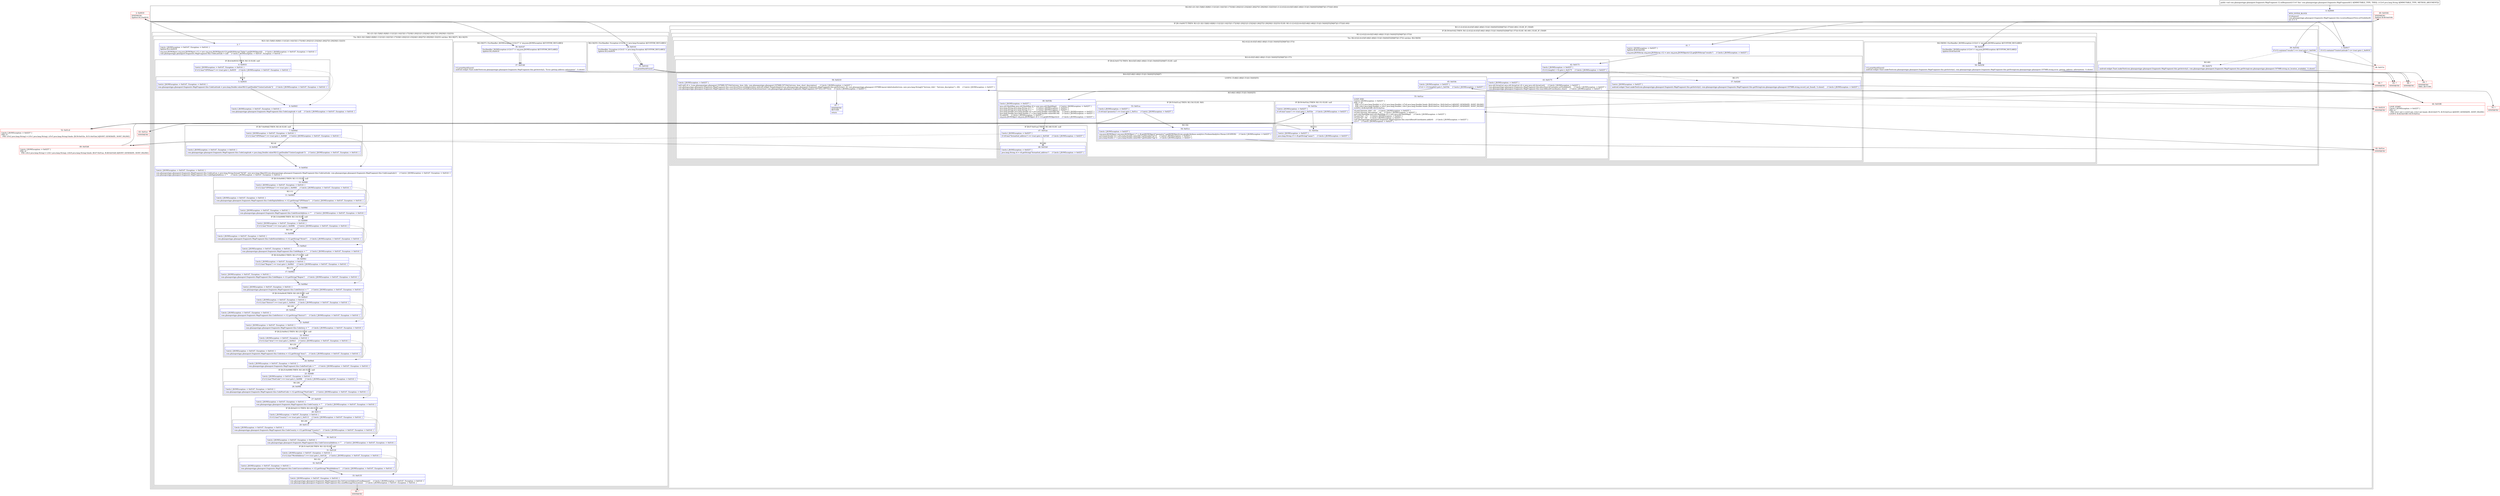 digraph "CFG forcom.ghanapostgps.ghanapost.fragments.MapFragment.12.onResponse(Ljava\/lang\/String;)V" {
subgraph cluster_Region_2002229943 {
label = "R(2:0|(1:(21:3|(1:5)|6|(1:8)|9|(1:11)|12|(1:14)|15|(1:17)|18|(1:20)|21|(1:23)|24|(1:26)|27|(1:29)|30|(1:32)|33))(1:(1:(2:41|(2:(4:43|(5:46|(1:48)|(1:51)|(1:54)(0)|55)|56|67)|(1:57))))(1:60)))";
node [shape=record,color=blue];
Node_0 [shape=record,label="{0\:\ 0x0000|MTH_ENTER_BLOCK\l|r0.dismiss()\lcom.ghanapostgps.ghanapost.fragments.MapFragment.this.LocationRequestView.setVisibility(8)\lint r2 = 0\l}"];
subgraph cluster_IfRegion_133099936 {
label = "IF [B:1:0x0017] THEN: R(1:(21:3|(1:5)|6|(1:8)|9|(1:11)|12|(1:14)|15|(1:17)|18|(1:20)|21|(1:23)|24|(1:26)|27|(1:29)|30|(1:32)|33)) ELSE: R(1:(1:(2:41|(2:(4:43|(5:46|(1:48)|(1:51)|(1:54)(0)|55)|56|67)|(1:57))))(1:60))";
node [shape=record,color=blue];
Node_1 [shape=record,label="{1\:\ 0x0017|if (r12.contains(\"CenterLatitude\") == true) goto L_0x0019\l}"];
subgraph cluster_Region_1037160289 {
label = "R(1:(21:3|(1:5)|6|(1:8)|9|(1:11)|12|(1:14)|15|(1:17)|18|(1:20)|21|(1:23)|24|(1:26)|27|(1:29)|30|(1:32)|33))";
node [shape=record,color=blue];
subgraph cluster_TryCatchRegion_2008431713 {
label = "Try: R(21:3|(1:5)|6|(1:8)|9|(1:11)|12|(1:14)|15|(1:17)|18|(1:20)|21|(1:23)|24|(1:26)|27|(1:29)|30|(1:32)|33) catches: R(2:36|37), R(2:34|35)";
node [shape=record,color=blue];
subgraph cluster_Region_558462511 {
label = "R(21:3|(1:5)|6|(1:8)|9|(1:11)|12|(1:14)|15|(1:17)|18|(1:20)|21|(1:23)|24|(1:26)|27|(1:29)|30|(1:32)|33)";
node [shape=record,color=blue];
Node_3 [shape=record,label="{3\:\ ?|Catch:\{ JSONException \-\> 0x0147, Exception \-\> 0x0141 \}\lSplitter:B:2:0x0019\l|org.json.JSONObject org.json.JSONObject r12 = new org.json.JSONObject(r12).getJSONArray(\"Table\").getJSONObject(0)     \/\/ Catch:\{ JSONException \-\> 0x0147, Exception \-\> 0x0141 \}\lcom.ghanapostgps.ghanapost.fragments.MapFragment.this.CodeLatitude = null     \/\/ Catch:\{ JSONException \-\> 0x0147, Exception \-\> 0x0141 \}\l}"];
subgraph cluster_IfRegion_1808655621 {
label = "IF [B:4:0x0033] THEN: R(1:5) ELSE: null";
node [shape=record,color=blue];
Node_4 [shape=record,label="{4\:\ 0x0033|Catch:\{ JSONException \-\> 0x0147, Exception \-\> 0x0141 \}\l|if (r12.has(\"GPSName\") == true) goto L_0x0035     \/\/ Catch:\{ JSONException \-\> 0x0147, Exception \-\> 0x0141 \}\l}"];
subgraph cluster_Region_354712238 {
label = "R(1:5)";
node [shape=record,color=blue];
Node_5 [shape=record,label="{5\:\ 0x0035|Catch:\{ JSONException \-\> 0x0147, Exception \-\> 0x0141 \}\l|com.ghanapostgps.ghanapost.fragments.MapFragment.this.CodeLatitude = java.lang.Double.valueOf(r12.getDouble(\"CenterLatitude\"))     \/\/ Catch:\{ JSONException \-\> 0x0147, Exception \-\> 0x0141 \}\l}"];
}
}
Node_6 [shape=record,label="{6\:\ 0x0043|Catch:\{ JSONException \-\> 0x0147, Exception \-\> 0x0141 \}\l|com.ghanapostgps.ghanapost.fragments.MapFragment.this.CodeLongitude = null     \/\/ Catch:\{ JSONException \-\> 0x0147, Exception \-\> 0x0141 \}\l}"];
subgraph cluster_IfRegion_1985650271 {
label = "IF [B:7:0x004d] THEN: R(1:8) ELSE: null";
node [shape=record,color=blue];
Node_7 [shape=record,label="{7\:\ 0x004d|Catch:\{ JSONException \-\> 0x0147, Exception \-\> 0x0141 \}\l|if (r12.has(\"GPSName\") == true) goto L_0x004f     \/\/ Catch:\{ JSONException \-\> 0x0147, Exception \-\> 0x0141 \}\l}"];
subgraph cluster_Region_482895541 {
label = "R(1:8)";
node [shape=record,color=blue];
Node_8 [shape=record,label="{8\:\ 0x004f|Catch:\{ JSONException \-\> 0x0147, Exception \-\> 0x0141 \}\l|com.ghanapostgps.ghanapost.fragments.MapFragment.this.CodeLongitude = java.lang.Double.valueOf(r12.getDouble(\"CenterLongitude\"))     \/\/ Catch:\{ JSONException \-\> 0x0147, Exception \-\> 0x0141 \}\l}"];
}
}
Node_9 [shape=record,label="{9\:\ 0x005d|Catch:\{ JSONException \-\> 0x0147, Exception \-\> 0x0141 \}\l|com.ghanapostgps.ghanapost.fragments.MapFragment.this.CodeLatLon = java.lang.String.format(\"%f,%f\", new java.lang.Object[]\{com.ghanapostgps.ghanapost.fragments.MapFragment.this.CodeLatitude, com.ghanapostgps.ghanapost.fragments.MapFragment.this.CodeLongitude\})     \/\/ Catch:\{ JSONException \-\> 0x0147, Exception \-\> 0x0141 \}\lcom.ghanapostgps.ghanapost.fragments.MapFragment.this.CodeDigitalAddress = \"\"     \/\/ Catch:\{ JSONException \-\> 0x0147, Exception \-\> 0x0141 \}\l}"];
subgraph cluster_IfRegion_413748708 {
label = "IF [B:10:0x0081] THEN: R(1:11) ELSE: null";
node [shape=record,color=blue];
Node_10 [shape=record,label="{10\:\ 0x0081|Catch:\{ JSONException \-\> 0x0147, Exception \-\> 0x0141 \}\l|if (r12.has(\"GPSName\") == true) goto L_0x0083     \/\/ Catch:\{ JSONException \-\> 0x0147, Exception \-\> 0x0141 \}\l}"];
subgraph cluster_Region_779003221 {
label = "R(1:11)";
node [shape=record,color=blue];
Node_11 [shape=record,label="{11\:\ 0x0083|Catch:\{ JSONException \-\> 0x0147, Exception \-\> 0x0141 \}\l|com.ghanapostgps.ghanapost.fragments.MapFragment.this.CodeDigitalAddress = r12.getString(\"GPSName\")     \/\/ Catch:\{ JSONException \-\> 0x0147, Exception \-\> 0x0141 \}\l}"];
}
}
Node_12 [shape=record,label="{12\:\ 0x008d|Catch:\{ JSONException \-\> 0x0147, Exception \-\> 0x0141 \}\l|com.ghanapostgps.ghanapost.fragments.MapFragment.this.CodeStreetAddress = \"\"     \/\/ Catch:\{ JSONException \-\> 0x0147, Exception \-\> 0x0141 \}\l}"];
subgraph cluster_IfRegion_207912609 {
label = "IF [B:13:0x0099] THEN: R(1:14) ELSE: null";
node [shape=record,color=blue];
Node_13 [shape=record,label="{13\:\ 0x0099|Catch:\{ JSONException \-\> 0x0147, Exception \-\> 0x0141 \}\l|if (r12.has(\"Street\") == true) goto L_0x009b     \/\/ Catch:\{ JSONException \-\> 0x0147, Exception \-\> 0x0141 \}\l}"];
subgraph cluster_Region_1405504598 {
label = "R(1:14)";
node [shape=record,color=blue];
Node_14 [shape=record,label="{14\:\ 0x009b|Catch:\{ JSONException \-\> 0x0147, Exception \-\> 0x0141 \}\l|com.ghanapostgps.ghanapost.fragments.MapFragment.this.CodeStreetAddress = r12.getString(\"Street\")     \/\/ Catch:\{ JSONException \-\> 0x0147, Exception \-\> 0x0141 \}\l}"];
}
}
Node_15 [shape=record,label="{15\:\ 0x00a5|Catch:\{ JSONException \-\> 0x0147, Exception \-\> 0x0141 \}\l|com.ghanapostgps.ghanapost.fragments.MapFragment.this.CodeRegion = \"\"     \/\/ Catch:\{ JSONException \-\> 0x0147, Exception \-\> 0x0141 \}\l}"];
subgraph cluster_IfRegion_30600615 {
label = "IF [B:16:0x00b1] THEN: R(1:17) ELSE: null";
node [shape=record,color=blue];
Node_16 [shape=record,label="{16\:\ 0x00b1|Catch:\{ JSONException \-\> 0x0147, Exception \-\> 0x0141 \}\l|if (r12.has(\"Region\") == true) goto L_0x00b3     \/\/ Catch:\{ JSONException \-\> 0x0147, Exception \-\> 0x0141 \}\l}"];
subgraph cluster_Region_1515041989 {
label = "R(1:17)";
node [shape=record,color=blue];
Node_17 [shape=record,label="{17\:\ 0x00b3|Catch:\{ JSONException \-\> 0x0147, Exception \-\> 0x0141 \}\l|com.ghanapostgps.ghanapost.fragments.MapFragment.this.CodeRegion = r12.getString(\"Region\")     \/\/ Catch:\{ JSONException \-\> 0x0147, Exception \-\> 0x0141 \}\l}"];
}
}
Node_18 [shape=record,label="{18\:\ 0x00bd|Catch:\{ JSONException \-\> 0x0147, Exception \-\> 0x0141 \}\l|com.ghanapostgps.ghanapost.fragments.MapFragment.this.CodeDistrict = \"\"     \/\/ Catch:\{ JSONException \-\> 0x0147, Exception \-\> 0x0141 \}\l}"];
subgraph cluster_IfRegion_1978882139 {
label = "IF [B:19:0x00c9] THEN: R(1:20) ELSE: null";
node [shape=record,color=blue];
Node_19 [shape=record,label="{19\:\ 0x00c9|Catch:\{ JSONException \-\> 0x0147, Exception \-\> 0x0141 \}\l|if (r12.has(\"District\") == true) goto L_0x00cb     \/\/ Catch:\{ JSONException \-\> 0x0147, Exception \-\> 0x0141 \}\l}"];
subgraph cluster_Region_339086927 {
label = "R(1:20)";
node [shape=record,color=blue];
Node_20 [shape=record,label="{20\:\ 0x00cb|Catch:\{ JSONException \-\> 0x0147, Exception \-\> 0x0141 \}\l|com.ghanapostgps.ghanapost.fragments.MapFragment.this.CodeDistrict = r12.getString(\"District\")     \/\/ Catch:\{ JSONException \-\> 0x0147, Exception \-\> 0x0141 \}\l}"];
}
}
Node_21 [shape=record,label="{21\:\ 0x00d5|Catch:\{ JSONException \-\> 0x0147, Exception \-\> 0x0141 \}\l|com.ghanapostgps.ghanapost.fragments.MapFragment.this.CodeArea = \"\"     \/\/ Catch:\{ JSONException \-\> 0x0147, Exception \-\> 0x0141 \}\l}"];
subgraph cluster_IfRegion_44000955 {
label = "IF [B:22:0x00e1] THEN: R(1:23) ELSE: null";
node [shape=record,color=blue];
Node_22 [shape=record,label="{22\:\ 0x00e1|Catch:\{ JSONException \-\> 0x0147, Exception \-\> 0x0141 \}\l|if (r12.has(\"Area\") == true) goto L_0x00e3     \/\/ Catch:\{ JSONException \-\> 0x0147, Exception \-\> 0x0141 \}\l}"];
subgraph cluster_Region_893587889 {
label = "R(1:23)";
node [shape=record,color=blue];
Node_23 [shape=record,label="{23\:\ 0x00e3|Catch:\{ JSONException \-\> 0x0147, Exception \-\> 0x0141 \}\l|com.ghanapostgps.ghanapost.fragments.MapFragment.this.CodeArea = r12.getString(\"Area\")     \/\/ Catch:\{ JSONException \-\> 0x0147, Exception \-\> 0x0141 \}\l}"];
}
}
Node_24 [shape=record,label="{24\:\ 0x00ed|Catch:\{ JSONException \-\> 0x0147, Exception \-\> 0x0141 \}\l|com.ghanapostgps.ghanapost.fragments.MapFragment.this.CodePostCode = \"\"     \/\/ Catch:\{ JSONException \-\> 0x0147, Exception \-\> 0x0141 \}\l}"];
subgraph cluster_IfRegion_1520281282 {
label = "IF [B:25:0x00f9] THEN: R(1:26) ELSE: null";
node [shape=record,color=blue];
Node_25 [shape=record,label="{25\:\ 0x00f9|Catch:\{ JSONException \-\> 0x0147, Exception \-\> 0x0141 \}\l|if (r12.has(\"PostCode\") == true) goto L_0x00fb     \/\/ Catch:\{ JSONException \-\> 0x0147, Exception \-\> 0x0141 \}\l}"];
subgraph cluster_Region_2122157992 {
label = "R(1:26)";
node [shape=record,color=blue];
Node_26 [shape=record,label="{26\:\ 0x00fb|Catch:\{ JSONException \-\> 0x0147, Exception \-\> 0x0141 \}\l|com.ghanapostgps.ghanapost.fragments.MapFragment.this.CodePostCode = r12.getString(\"PostCode\")     \/\/ Catch:\{ JSONException \-\> 0x0147, Exception \-\> 0x0141 \}\l}"];
}
}
Node_27 [shape=record,label="{27\:\ 0x0105|Catch:\{ JSONException \-\> 0x0147, Exception \-\> 0x0141 \}\l|com.ghanapostgps.ghanapost.fragments.MapFragment.this.CodeCountry = \"\"     \/\/ Catch:\{ JSONException \-\> 0x0147, Exception \-\> 0x0141 \}\l}"];
subgraph cluster_IfRegion_120493154 {
label = "IF [B:28:0x0111] THEN: R(1:29) ELSE: null";
node [shape=record,color=blue];
Node_28 [shape=record,label="{28\:\ 0x0111|Catch:\{ JSONException \-\> 0x0147, Exception \-\> 0x0141 \}\l|if (r12.has(\"Country\") == true) goto L_0x0113     \/\/ Catch:\{ JSONException \-\> 0x0147, Exception \-\> 0x0141 \}\l}"];
subgraph cluster_Region_718132143 {
label = "R(1:29)";
node [shape=record,color=blue];
Node_29 [shape=record,label="{29\:\ 0x0113|Catch:\{ JSONException \-\> 0x0147, Exception \-\> 0x0141 \}\l|com.ghanapostgps.ghanapost.fragments.MapFragment.this.CodeCountry = r12.getString(\"Country\")     \/\/ Catch:\{ JSONException \-\> 0x0147, Exception \-\> 0x0141 \}\l}"];
}
}
Node_30 [shape=record,label="{30\:\ 0x011d|Catch:\{ JSONException \-\> 0x0147, Exception \-\> 0x0141 \}\l|com.ghanapostgps.ghanapost.fragments.MapFragment.this.CodeUniversalAddress = \"\"     \/\/ Catch:\{ JSONException \-\> 0x0147, Exception \-\> 0x0141 \}\l}"];
subgraph cluster_IfRegion_491903874 {
label = "IF [B:31:0x0129] THEN: R(1:32) ELSE: null";
node [shape=record,color=blue];
Node_31 [shape=record,label="{31\:\ 0x0129|Catch:\{ JSONException \-\> 0x0147, Exception \-\> 0x0141 \}\l|if (r12.has(\"WorldAddress\") == true) goto L_0x012b     \/\/ Catch:\{ JSONException \-\> 0x0147, Exception \-\> 0x0141 \}\l}"];
subgraph cluster_Region_264439631 {
label = "R(1:32)";
node [shape=record,color=blue];
Node_32 [shape=record,label="{32\:\ 0x012b|Catch:\{ JSONException \-\> 0x0147, Exception \-\> 0x0141 \}\l|com.ghanapostgps.ghanapost.fragments.MapFragment.this.CodeUniversalAddress = r12.getString(\"WorldAddress\")     \/\/ Catch:\{ JSONException \-\> 0x0147, Exception \-\> 0x0141 \}\l}"];
}
}
Node_33 [shape=record,label="{33\:\ 0x0135|Catch:\{ JSONException \-\> 0x0147, Exception \-\> 0x0141 \}\l|com.ghanapostgps.ghanapost.fragments.MapFragment.this.SetCurrentAddressFromRequest()     \/\/ Catch:\{ JSONException \-\> 0x0147, Exception \-\> 0x0141 \}\lcom.ghanapostgps.ghanapost.fragments.MapFragment.this.sendMessageToLocation()     \/\/ Catch:\{ JSONException \-\> 0x0147, Exception \-\> 0x0141 \}\l}"];
}
subgraph cluster_Region_734392682 {
label = "R(2:36|37) | ExcHandler: JSONException (r12v17 'e' org.json.JSONException A[CUSTOM_DECLARE])\l";
node [shape=record,color=blue];
Node_36 [shape=record,label="{36\:\ 0x0147|ExcHandler: JSONException (r12v17 'e' org.json.JSONException A[CUSTOM_DECLARE])\lSplitter:B:2:0x0019\l}"];
Node_37 [shape=record,label="{37\:\ 0x0148|r12.printStackTrace()\landroid.widget.Toast.makeText(com.ghanapostgps.ghanapost.fragments.MapFragment.this.getActivity(), \"Error getting address information\", 1).show()\l}"];
}
subgraph cluster_Region_1540781635 {
label = "R(2:34|35) | ExcHandler: Exception (r12v21 'e' java.lang.Exception A[CUSTOM_DECLARE])\l";
node [shape=record,color=blue];
Node_34 [shape=record,label="{34\:\ 0x0141|ExcHandler: Exception (r12v21 'e' java.lang.Exception A[CUSTOM_DECLARE])\lSplitter:B:2:0x0019\l}"];
Node_35 [shape=record,label="{35\:\ 0x0142|r12.printStackTrace()\l}"];
}
}
}
subgraph cluster_Region_1750007967 {
label = "R(1:(1:(2:41|(2:(4:43|(5:46|(1:48)|(1:51)|(1:54)(0)|55)|56|67)|(1:57))))(1:60)) | ELSE_IF_CHAIN\l";
node [shape=record,color=blue];
subgraph cluster_IfRegion_786201795 {
label = "IF [B:39:0x0162] THEN: R(1:(2:41|(2:(4:43|(5:46|(1:48)|(1:51)|(1:54)(0)|55)|56|67)|(1:57)))) ELSE: R(1:60) | ELSE_IF_CHAIN\l";
node [shape=record,color=blue];
Node_39 [shape=record,label="{39\:\ 0x0162|if (r12.contains(\"results\") == true) goto L_0x0164\l}"];
subgraph cluster_Region_706123475 {
label = "R(1:(2:41|(2:(4:43|(5:46|(1:48)|(1:51)|(1:54)(0)|55)|56|67)|(1:57))))";
node [shape=record,color=blue];
subgraph cluster_TryCatchRegion_1109035452 {
label = "Try: R(2:41|(2:(4:43|(5:46|(1:48)|(1:51)|(1:54)(0)|55)|56|67)|(1:57))) catches: R(2:58|59)";
node [shape=record,color=blue];
subgraph cluster_Region_1478667390 {
label = "R(2:41|(2:(4:43|(5:46|(1:48)|(1:51)|(1:54)(0)|55)|56|67)|(1:57)))";
node [shape=record,color=blue];
Node_41 [shape=record,label="{41\:\ ?|Catch:\{ JSONException \-\> 0x0257 \}\lSplitter:B:40:0x0164\l|org.json.JSONArray org.json.JSONArray r12 = new org.json.JSONObject(r12).getJSONArray(\"results\")     \/\/ Catch:\{ JSONException \-\> 0x0257 \}\l}"];
subgraph cluster_Region_1388389016 {
label = "R(2:(4:43|(5:46|(1:48)|(1:51)|(1:54)(0)|55)|56|67)|(1:57))";
node [shape=record,color=blue];
subgraph cluster_IfRegion_334174191 {
label = "IF [B:42:0x0173] THEN: R(4:43|(5:46|(1:48)|(1:51)|(1:54)(0)|55)|56|67) ELSE: null";
node [shape=record,color=blue];
Node_42 [shape=record,label="{42\:\ 0x0173|Catch:\{ JSONException \-\> 0x0257 \}\l|if (r12.length() \> 0) goto L_0x0175     \/\/ Catch:\{ JSONException \-\> 0x0257 \}\l}"];
subgraph cluster_Region_1432497121 {
label = "R(4:43|(5:46|(1:48)|(1:51)|(1:54)(0)|55)|56|67)";
node [shape=record,color=blue];
Node_43 [shape=record,label="{43\:\ 0x0175|Catch:\{ JSONException \-\> 0x0257 \}\l|java.util.ArrayList java.util.ArrayList r6 = new java.util.ArrayList()     \/\/ Catch:\{ JSONException \-\> 0x0257 \}\lcom.ghanapostgps.ghanapost.fragments.MapFragment.this.placeSearchContainer.setVisibility(0)     \/\/ Catch:\{ JSONException \-\> 0x0257 \}\lcom.ghanapostgps.ghanapost.fragments.MapFragment.this.searchResultCoordinates.clear()     \/\/ Catch:\{ JSONException \-\> 0x0257 \}\l}"];
subgraph cluster_LoopRegion_2043146514 {
label = "LOOP:0: (5:46|(1:48)|(1:51)|(1:54)(0)|55)";
node [shape=record,color=blue];
Node_45 [shape=record,label="{45\:\ 0x018c|Catch:\{ JSONException \-\> 0x0257 \}\l|if (r2 \< r12.length()) goto L_0x018e     \/\/ Catch:\{ JSONException \-\> 0x0257 \}\l}"];
subgraph cluster_Region_583003460 {
label = "R(5:46|(1:48)|(1:51)|(1:54)(0)|55)";
node [shape=record,color=blue];
Node_46 [shape=record,label="{46\:\ 0x018e|Catch:\{ JSONException \-\> 0x0257 \}\l|java.util.HashMap java.util.HashMap r0 = new java.util.HashMap()     \/\/ Catch:\{ JSONException \-\> 0x0257 \}\ljava.lang.String java.lang.String r4 = \"\"     \/\/ Catch:\{ JSONException \-\> 0x0257 \}\ljava.lang.String java.lang.String r5 = \"\"     \/\/ Catch:\{ JSONException \-\> 0x0257 \}\ljava.lang.Double java.lang.Double r9 = java.lang.Double.valueOf(0.0d)     \/\/ Catch:\{ JSONException \-\> 0x0257 \}\ljava.lang.Double java.lang.Double r7 = java.lang.Double.valueOf(0.0d)     \/\/ Catch:\{ JSONException \-\> 0x0257 \}\lr6.add(r0)     \/\/ Catch:\{ JSONException \-\> 0x0257 \}\lorg.json.JSONObject org.json.JSONObject r8 = r12.getJSONObject(r2)     \/\/ Catch:\{ JSONException \-\> 0x0257 \}\l}"];
subgraph cluster_IfRegion_1241516506 {
label = "IF [B:47:0x01ae] THEN: R(1:48) ELSE: null";
node [shape=record,color=blue];
Node_47 [shape=record,label="{47\:\ 0x01ae|Catch:\{ JSONException \-\> 0x0257 \}\l|if (r8.has(\"formatted_address\") == true) goto L_0x01b0     \/\/ Catch:\{ JSONException \-\> 0x0257 \}\l}"];
subgraph cluster_Region_141179332 {
label = "R(1:48)";
node [shape=record,color=blue];
Node_48 [shape=record,label="{48\:\ 0x01b0|Catch:\{ JSONException \-\> 0x0257 \}\l|java.lang.String r4 = r8.getString(\"formatted_address\")     \/\/ Catch:\{ JSONException \-\> 0x0257 \}\l}"];
}
}
subgraph cluster_IfRegion_327003463 {
label = "IF [B:50:0x01bc] THEN: R(1:51) ELSE: null";
node [shape=record,color=blue];
Node_50 [shape=record,label="{50\:\ 0x01bc|Catch:\{ JSONException \-\> 0x0257 \}\l|if (r8.has(\"name\") == true) goto L_0x01be     \/\/ Catch:\{ JSONException \-\> 0x0257 \}\l}"];
subgraph cluster_Region_1172714987 {
label = "R(1:51)";
node [shape=record,color=blue];
Node_51 [shape=record,label="{51\:\ 0x01be|Catch:\{ JSONException \-\> 0x0257 \}\l|java.lang.String r5 = r8.getString(\"name\")     \/\/ Catch:\{ JSONException \-\> 0x0257 \}\l}"];
}
}
subgraph cluster_IfRegion_1732283310 {
label = "IF [B:53:0x01ca] THEN: R(1:54) ELSE: R(0)";
node [shape=record,color=blue];
Node_53 [shape=record,label="{53\:\ 0x01ca|Catch:\{ JSONException \-\> 0x0257 \}\l|if (r8.has(\"geometry\") == true) goto L_0x01cc     \/\/ Catch:\{ JSONException \-\> 0x0257 \}\l}"];
subgraph cluster_Region_242812631 {
label = "R(1:54)";
node [shape=record,color=blue];
Node_54 [shape=record,label="{54\:\ 0x01cc|Catch:\{ JSONException \-\> 0x0257 \}\l|org.json.JSONObject org.json.JSONObject r7 = r8.getJSONObject(\"geometry\").getJSONObject(com.google.firebase.analytics.FirebaseAnalytics.Param.LOCATION)     \/\/ Catch:\{ JSONException \-\> 0x0257 \}\ljava.lang.Double r9 = java.lang.Double.valueOf(r7.getDouble(\"lat\"))     \/\/ Catch:\{ JSONException \-\> 0x0257 \}\ljava.lang.Double r7 = java.lang.Double.valueOf(r7.getDouble(\"lng\"))     \/\/ Catch:\{ JSONException \-\> 0x0257 \}\l}"];
}
subgraph cluster_Region_523662951 {
label = "R(0)";
node [shape=record,color=blue];
}
}
Node_55 [shape=record,label="{55\:\ 0x01ec|LOOP_END\lCatch:\{ JSONException \-\> 0x0257 \}\lPHI: r7 r9 \l  PHI: (r7v3 java.lang.Double) = (r7v2 java.lang.Double), (r7v8 java.lang.Double) binds: [B:63:0x01ec, B:62:0x01ec] A[DONT_GENERATE, DONT_INLINE]\l  PHI: (r9v2 java.lang.Double) = (r9v1 java.lang.Double), (r9v3 java.lang.Double) binds: [B:63:0x01ec, B:62:0x01ec] A[DONT_GENERATE, DONT_INLINE]\lLOOP:0: B:44:0x0188\-\>B:55:0x01ec\l|r0.put(\"listview_title\", r5)     \/\/ Catch:\{ JSONException \-\> 0x0257 \}\lr0.put(\"listview_discription\", r4)     \/\/ Catch:\{ JSONException \-\> 0x0257 \}\ljava.util.HashMap java.util.HashMap r0 = new java.util.HashMap()     \/\/ Catch:\{ JSONException \-\> 0x0257 \}\lr0.put(\"lon\", r7)     \/\/ Catch:\{ JSONException \-\> 0x0257 \}\lr0.put(\"lat\", r9)     \/\/ Catch:\{ JSONException \-\> 0x0257 \}\lcom.ghanapostgps.ghanapost.fragments.MapFragment.this.searchResultCoordinates.add(r0)     \/\/ Catch:\{ JSONException \-\> 0x0257 \}\lr2++     \/\/ Catch:\{ JSONException \-\> 0x0257 \}\l}"];
}
}
Node_56 [shape=record,label="{56\:\ 0x0210|Catch:\{ JSONException \-\> 0x0257 \}\l|int[] int[] r9 = \{com.ghanapostgps.ghanapost.C0708R.C0710id.listview_item_title, com.ghanapostgps.ghanapost.C0708R.C0710id.listview_item_short_description\}     \/\/ Catch:\{ JSONException \-\> 0x0257 \}\lcom.ghanapostgps.ghanapost.fragments.MapFragment.this.searchListView.setAdapter(new android.widget.SimpleAdapter(com.ghanapostgps.ghanapost.fragments.MapFragment.this.getActivity(), r6, com.ghanapostgps.ghanapost.C0708R.layout.labelvaluelistview, new java.lang.String[]\{\"listview_title\", \"listview_discription\"\}, r9))     \/\/ Catch:\{ JSONException \-\> 0x0257 \}\lcom.ghanapostgps.ghanapost.fragments.MapFragment.this.searchListView.setOnItemClickListener(new com.ghanapostgps.ghanapost.fragments.MapFragment.C077412.C07751())     \/\/ Catch:\{ JSONException \-\> 0x0257 \}\l}"];
Node_67 [shape=record,label="{67\:\ ?|SYNTHETIC\lRETURN\l|return\l}"];
}
}
subgraph cluster_Region_25742172 {
label = "R(1:57)";
node [shape=record,color=blue];
Node_57 [shape=record,label="{57\:\ 0x0240|Catch:\{ JSONException \-\> 0x0257 \}\l|android.widget.Toast.makeText(com.ghanapostgps.ghanapost.fragments.MapFragment.this.getActivity(), com.ghanapostgps.ghanapost.fragments.MapFragment.this.getString(com.ghanapostgps.ghanapost.C0708R.string.record_not_found), 1).show()     \/\/ Catch:\{ JSONException \-\> 0x0257 \}\l}"];
}
}
}
subgraph cluster_Region_399107512 {
label = "R(2:58|59) | ExcHandler: JSONException (r12v4 'e' org.json.JSONException A[CUSTOM_DECLARE])\l";
node [shape=record,color=blue];
Node_58 [shape=record,label="{58\:\ 0x0257|ExcHandler: JSONException (r12v4 'e' org.json.JSONException A[CUSTOM_DECLARE])\lSplitter:B:40:0x0164\l}"];
Node_59 [shape=record,label="{59\:\ 0x0258|r12.printStackTrace()\landroid.widget.Toast.makeText(com.ghanapostgps.ghanapost.fragments.MapFragment.this.getActivity(), com.ghanapostgps.ghanapost.fragments.MapFragment.this.getString(com.ghanapostgps.ghanapost.C0708R.string.error_getting_address_information), 1).show()\l}"];
}
}
}
subgraph cluster_Region_1279770683 {
label = "R(1:60)";
node [shape=record,color=blue];
Node_60 [shape=record,label="{60\:\ 0x0272|android.widget.Toast.makeText(com.ghanapostgps.ghanapost.fragments.MapFragment.this.getActivity(), com.ghanapostgps.ghanapost.fragments.MapFragment.this.getString(com.ghanapostgps.ghanapost.C0708R.string.no_location_available), 1).show()\l}"];
}
}
}
}
}
subgraph cluster_Region_734392682 {
label = "R(2:36|37) | ExcHandler: JSONException (r12v17 'e' org.json.JSONException A[CUSTOM_DECLARE])\l";
node [shape=record,color=blue];
Node_36 [shape=record,label="{36\:\ 0x0147|ExcHandler: JSONException (r12v17 'e' org.json.JSONException A[CUSTOM_DECLARE])\lSplitter:B:2:0x0019\l}"];
Node_37 [shape=record,label="{37\:\ 0x0148|r12.printStackTrace()\landroid.widget.Toast.makeText(com.ghanapostgps.ghanapost.fragments.MapFragment.this.getActivity(), \"Error getting address information\", 1).show()\l}"];
}
subgraph cluster_Region_1540781635 {
label = "R(2:34|35) | ExcHandler: Exception (r12v21 'e' java.lang.Exception A[CUSTOM_DECLARE])\l";
node [shape=record,color=blue];
Node_34 [shape=record,label="{34\:\ 0x0141|ExcHandler: Exception (r12v21 'e' java.lang.Exception A[CUSTOM_DECLARE])\lSplitter:B:2:0x0019\l}"];
Node_35 [shape=record,label="{35\:\ 0x0142|r12.printStackTrace()\l}"];
}
subgraph cluster_Region_399107512 {
label = "R(2:58|59) | ExcHandler: JSONException (r12v4 'e' org.json.JSONException A[CUSTOM_DECLARE])\l";
node [shape=record,color=blue];
Node_58 [shape=record,label="{58\:\ 0x0257|ExcHandler: JSONException (r12v4 'e' org.json.JSONException A[CUSTOM_DECLARE])\lSplitter:B:40:0x0164\l}"];
Node_59 [shape=record,label="{59\:\ 0x0258|r12.printStackTrace()\landroid.widget.Toast.makeText(com.ghanapostgps.ghanapost.fragments.MapFragment.this.getActivity(), com.ghanapostgps.ghanapost.fragments.MapFragment.this.getString(com.ghanapostgps.ghanapost.C0708R.string.error_getting_address_information), 1).show()\l}"];
}
Node_2 [shape=record,color=red,label="{2\:\ 0x0019|SYNTHETIC\lSplitter:B:2:0x0019\l}"];
Node_38 [shape=record,color=red,label="{38\:\ 0x015c}"];
Node_40 [shape=record,color=red,label="{40\:\ 0x0164|SYNTHETIC\lSplitter:B:40:0x0164\l}"];
Node_44 [shape=record,color=red,label="{44\:\ 0x0188|LOOP_START\lCatch:\{ JSONException \-\> 0x0257 \}\lPHI: r2 \l  PHI: (r2v1 int) = (r2v0 int), (r2v2 int) binds: [B:43:0x0175, B:55:0x01ec] A[DONT_GENERATE, DONT_INLINE]\lLOOP:0: B:44:0x0188\-\>B:55:0x01ec\l}"];
Node_49 [shape=record,color=red,label="{49\:\ 0x01b6|Catch:\{ JSONException \-\> 0x0257 \}\lPHI: r4 \l  PHI: (r4v2 java.lang.String) = (r4v1 java.lang.String), (r4v8 java.lang.String) binds: [B:47:0x01ae, B:48:0x01b0] A[DONT_GENERATE, DONT_INLINE]\l}"];
Node_52 [shape=record,color=red,label="{52\:\ 0x01c4|Catch:\{ JSONException \-\> 0x0257 \}\lPHI: r5 \l  PHI: (r5v2 java.lang.String) = (r5v1 java.lang.String), (r5v5 java.lang.String) binds: [B:50:0x01bc, B:51:0x01be] A[DONT_GENERATE, DONT_INLINE]\l}"];
Node_61 [shape=record,color=red,label="{61\:\ 0x0210|SYNTHETIC\l}"];
Node_62 [shape=record,color=red,label="{62\:\ 0x01ec|SYNTHETIC\l}"];
Node_63 [shape=record,color=red,label="{63\:\ 0x01ec|SYNTHETIC\l}"];
Node_64 [shape=record,color=red,label="{64\:\ ?|SYNTHETIC\lORIG_RETURN\l}"];
Node_65 [shape=record,color=red,label="{65\:\ ?|SYNTHETIC\l}"];
Node_66 [shape=record,color=red,label="{66\:\ ?|SYNTHETIC\l}"];
Node_68 [shape=record,color=red,label="{68\:\ ?|SYNTHETIC\l}"];
Node_69 [shape=record,color=red,label="{69\:\ ?|SYNTHETIC\l}"];
Node_70 [shape=record,color=red,label="{70\:\ ?|SYNTHETIC\l}"];
MethodNode[shape=record,label="{public void com.ghanapostgps.ghanapost.fragments.MapFragment.12.onResponse((r11v0 'this' com.ghanapostgps.ghanapost.fragments.MapFragment$12 A[IMMUTABLE_TYPE, THIS]), (r12v0 java.lang.String A[IMMUTABLE_TYPE, METHOD_ARGUMENT])) }"];
MethodNode -> Node_0;
Node_0 -> Node_1;
Node_1 -> Node_2;
Node_1 -> Node_38[style=dashed];
Node_3 -> Node_4;
Node_4 -> Node_5;
Node_4 -> Node_6[style=dashed];
Node_5 -> Node_6;
Node_6 -> Node_7;
Node_7 -> Node_8;
Node_7 -> Node_9[style=dashed];
Node_8 -> Node_9;
Node_9 -> Node_10;
Node_10 -> Node_11;
Node_10 -> Node_12[style=dashed];
Node_11 -> Node_12;
Node_12 -> Node_13;
Node_13 -> Node_14;
Node_13 -> Node_15[style=dashed];
Node_14 -> Node_15;
Node_15 -> Node_16;
Node_16 -> Node_17;
Node_16 -> Node_18[style=dashed];
Node_17 -> Node_18;
Node_18 -> Node_19;
Node_19 -> Node_20;
Node_19 -> Node_21[style=dashed];
Node_20 -> Node_21;
Node_21 -> Node_22;
Node_22 -> Node_23;
Node_22 -> Node_24[style=dashed];
Node_23 -> Node_24;
Node_24 -> Node_25;
Node_25 -> Node_26;
Node_25 -> Node_27[style=dashed];
Node_26 -> Node_27;
Node_27 -> Node_28;
Node_28 -> Node_29;
Node_28 -> Node_30[style=dashed];
Node_29 -> Node_30;
Node_30 -> Node_31;
Node_31 -> Node_32;
Node_31 -> Node_33[style=dashed];
Node_32 -> Node_33;
Node_33 -> Node_69;
Node_36 -> Node_37;
Node_37 -> Node_66;
Node_34 -> Node_35;
Node_35 -> Node_65;
Node_39 -> Node_40;
Node_39 -> Node_60[style=dashed];
Node_41 -> Node_42;
Node_42 -> Node_43;
Node_42 -> Node_57[style=dashed];
Node_43 -> Node_44;
Node_45 -> Node_46;
Node_45 -> Node_61[style=dashed];
Node_46 -> Node_47;
Node_47 -> Node_48;
Node_47 -> Node_49[style=dashed];
Node_48 -> Node_49;
Node_50 -> Node_51;
Node_50 -> Node_52[style=dashed];
Node_51 -> Node_52;
Node_53 -> Node_54;
Node_53 -> Node_63[style=dashed];
Node_54 -> Node_62;
Node_55 -> Node_44;
Node_56 -> Node_67;
Node_57 -> Node_70;
Node_58 -> Node_59;
Node_59 -> Node_68;
Node_60 -> Node_64;
Node_36 -> Node_37;
Node_37 -> Node_66;
Node_34 -> Node_35;
Node_35 -> Node_65;
Node_58 -> Node_59;
Node_59 -> Node_68;
Node_2 -> Node_3;
Node_2 -> Node_36;
Node_2 -> Node_34;
Node_38 -> Node_39;
Node_40 -> Node_41;
Node_40 -> Node_58;
Node_44 -> Node_45;
Node_49 -> Node_50;
Node_52 -> Node_53;
Node_61 -> Node_56;
Node_62 -> Node_55;
Node_63 -> Node_55;
}


